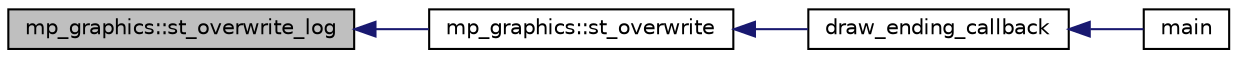 digraph "mp_graphics::st_overwrite_log"
{
  edge [fontname="Helvetica",fontsize="10",labelfontname="Helvetica",labelfontsize="10"];
  node [fontname="Helvetica",fontsize="10",shape=record];
  rankdir="LR";
  Node7586 [label="mp_graphics::st_overwrite_log",height=0.2,width=0.4,color="black", fillcolor="grey75", style="filled", fontcolor="black"];
  Node7586 -> Node7587 [dir="back",color="midnightblue",fontsize="10",style="solid",fontname="Helvetica"];
  Node7587 [label="mp_graphics::st_overwrite",height=0.2,width=0.4,color="black", fillcolor="white", style="filled",URL="$da/d2c/classmp__graphics.html#a130986688f4fe6d3b6de801b8c771f54"];
  Node7587 -> Node7588 [dir="back",color="midnightblue",fontsize="10",style="solid",fontname="Helvetica"];
  Node7588 [label="draw_ending_callback",height=0.2,width=0.4,color="black", fillcolor="white", style="filled",URL="$da/d62/layered__graph__main_8_c.html#a038ba49bf52ac814b48b54bc8d9c4c75"];
  Node7588 -> Node7589 [dir="back",color="midnightblue",fontsize="10",style="solid",fontname="Helvetica"];
  Node7589 [label="main",height=0.2,width=0.4,color="black", fillcolor="white", style="filled",URL="$da/d62/layered__graph__main_8_c.html#a217dbf8b442f20279ea00b898af96f52"];
}
